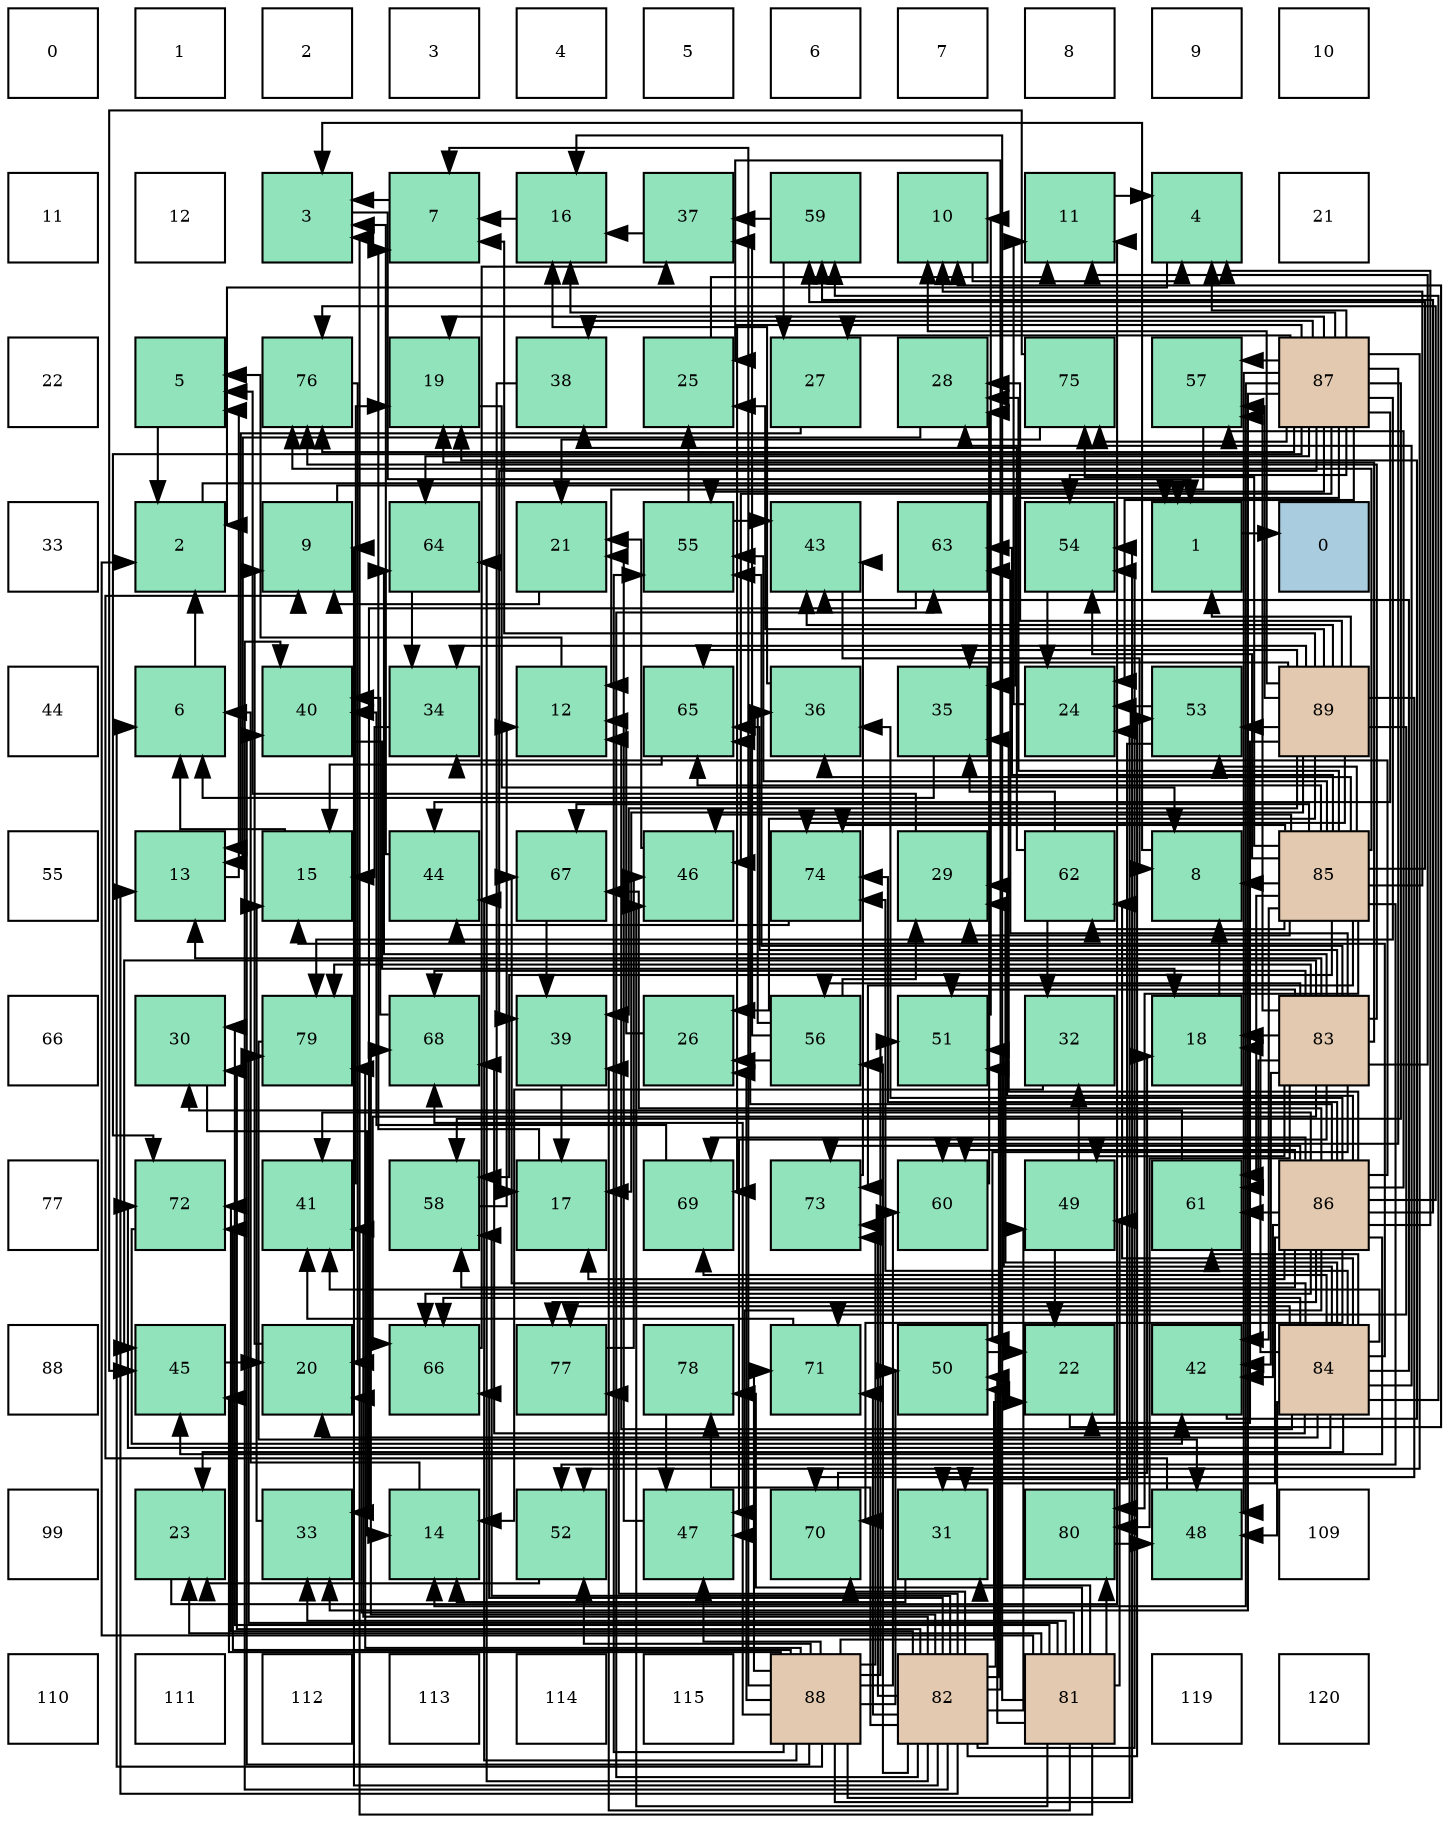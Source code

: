 digraph layout{
 rankdir=TB;
 splines=ortho;
 node [style=filled shape=square fixedsize=true width=0.6];
0[label="0", fontsize=8, fillcolor="#ffffff"];
1[label="1", fontsize=8, fillcolor="#ffffff"];
2[label="2", fontsize=8, fillcolor="#ffffff"];
3[label="3", fontsize=8, fillcolor="#ffffff"];
4[label="4", fontsize=8, fillcolor="#ffffff"];
5[label="5", fontsize=8, fillcolor="#ffffff"];
6[label="6", fontsize=8, fillcolor="#ffffff"];
7[label="7", fontsize=8, fillcolor="#ffffff"];
8[label="8", fontsize=8, fillcolor="#ffffff"];
9[label="9", fontsize=8, fillcolor="#ffffff"];
10[label="10", fontsize=8, fillcolor="#ffffff"];
11[label="11", fontsize=8, fillcolor="#ffffff"];
12[label="12", fontsize=8, fillcolor="#ffffff"];
13[label="3", fontsize=8, fillcolor="#91e3bb"];
14[label="7", fontsize=8, fillcolor="#91e3bb"];
15[label="16", fontsize=8, fillcolor="#91e3bb"];
16[label="37", fontsize=8, fillcolor="#91e3bb"];
17[label="59", fontsize=8, fillcolor="#91e3bb"];
18[label="10", fontsize=8, fillcolor="#91e3bb"];
19[label="11", fontsize=8, fillcolor="#91e3bb"];
20[label="4", fontsize=8, fillcolor="#91e3bb"];
21[label="21", fontsize=8, fillcolor="#ffffff"];
22[label="22", fontsize=8, fillcolor="#ffffff"];
23[label="5", fontsize=8, fillcolor="#91e3bb"];
24[label="76", fontsize=8, fillcolor="#91e3bb"];
25[label="19", fontsize=8, fillcolor="#91e3bb"];
26[label="38", fontsize=8, fillcolor="#91e3bb"];
27[label="25", fontsize=8, fillcolor="#91e3bb"];
28[label="27", fontsize=8, fillcolor="#91e3bb"];
29[label="28", fontsize=8, fillcolor="#91e3bb"];
30[label="75", fontsize=8, fillcolor="#91e3bb"];
31[label="57", fontsize=8, fillcolor="#91e3bb"];
32[label="87", fontsize=8, fillcolor="#e3c9af"];
33[label="33", fontsize=8, fillcolor="#ffffff"];
34[label="2", fontsize=8, fillcolor="#91e3bb"];
35[label="9", fontsize=8, fillcolor="#91e3bb"];
36[label="64", fontsize=8, fillcolor="#91e3bb"];
37[label="21", fontsize=8, fillcolor="#91e3bb"];
38[label="55", fontsize=8, fillcolor="#91e3bb"];
39[label="43", fontsize=8, fillcolor="#91e3bb"];
40[label="63", fontsize=8, fillcolor="#91e3bb"];
41[label="54", fontsize=8, fillcolor="#91e3bb"];
42[label="1", fontsize=8, fillcolor="#91e3bb"];
43[label="0", fontsize=8, fillcolor="#a9ccde"];
44[label="44", fontsize=8, fillcolor="#ffffff"];
45[label="6", fontsize=8, fillcolor="#91e3bb"];
46[label="40", fontsize=8, fillcolor="#91e3bb"];
47[label="34", fontsize=8, fillcolor="#91e3bb"];
48[label="12", fontsize=8, fillcolor="#91e3bb"];
49[label="65", fontsize=8, fillcolor="#91e3bb"];
50[label="36", fontsize=8, fillcolor="#91e3bb"];
51[label="35", fontsize=8, fillcolor="#91e3bb"];
52[label="24", fontsize=8, fillcolor="#91e3bb"];
53[label="53", fontsize=8, fillcolor="#91e3bb"];
54[label="89", fontsize=8, fillcolor="#e3c9af"];
55[label="55", fontsize=8, fillcolor="#ffffff"];
56[label="13", fontsize=8, fillcolor="#91e3bb"];
57[label="15", fontsize=8, fillcolor="#91e3bb"];
58[label="44", fontsize=8, fillcolor="#91e3bb"];
59[label="67", fontsize=8, fillcolor="#91e3bb"];
60[label="46", fontsize=8, fillcolor="#91e3bb"];
61[label="74", fontsize=8, fillcolor="#91e3bb"];
62[label="29", fontsize=8, fillcolor="#91e3bb"];
63[label="62", fontsize=8, fillcolor="#91e3bb"];
64[label="8", fontsize=8, fillcolor="#91e3bb"];
65[label="85", fontsize=8, fillcolor="#e3c9af"];
66[label="66", fontsize=8, fillcolor="#ffffff"];
67[label="30", fontsize=8, fillcolor="#91e3bb"];
68[label="79", fontsize=8, fillcolor="#91e3bb"];
69[label="68", fontsize=8, fillcolor="#91e3bb"];
70[label="39", fontsize=8, fillcolor="#91e3bb"];
71[label="26", fontsize=8, fillcolor="#91e3bb"];
72[label="56", fontsize=8, fillcolor="#91e3bb"];
73[label="51", fontsize=8, fillcolor="#91e3bb"];
74[label="32", fontsize=8, fillcolor="#91e3bb"];
75[label="18", fontsize=8, fillcolor="#91e3bb"];
76[label="83", fontsize=8, fillcolor="#e3c9af"];
77[label="77", fontsize=8, fillcolor="#ffffff"];
78[label="72", fontsize=8, fillcolor="#91e3bb"];
79[label="41", fontsize=8, fillcolor="#91e3bb"];
80[label="58", fontsize=8, fillcolor="#91e3bb"];
81[label="17", fontsize=8, fillcolor="#91e3bb"];
82[label="69", fontsize=8, fillcolor="#91e3bb"];
83[label="73", fontsize=8, fillcolor="#91e3bb"];
84[label="60", fontsize=8, fillcolor="#91e3bb"];
85[label="49", fontsize=8, fillcolor="#91e3bb"];
86[label="61", fontsize=8, fillcolor="#91e3bb"];
87[label="86", fontsize=8, fillcolor="#e3c9af"];
88[label="88", fontsize=8, fillcolor="#ffffff"];
89[label="45", fontsize=8, fillcolor="#91e3bb"];
90[label="20", fontsize=8, fillcolor="#91e3bb"];
91[label="66", fontsize=8, fillcolor="#91e3bb"];
92[label="77", fontsize=8, fillcolor="#91e3bb"];
93[label="78", fontsize=8, fillcolor="#91e3bb"];
94[label="71", fontsize=8, fillcolor="#91e3bb"];
95[label="50", fontsize=8, fillcolor="#91e3bb"];
96[label="22", fontsize=8, fillcolor="#91e3bb"];
97[label="42", fontsize=8, fillcolor="#91e3bb"];
98[label="84", fontsize=8, fillcolor="#e3c9af"];
99[label="99", fontsize=8, fillcolor="#ffffff"];
100[label="23", fontsize=8, fillcolor="#91e3bb"];
101[label="33", fontsize=8, fillcolor="#91e3bb"];
102[label="14", fontsize=8, fillcolor="#91e3bb"];
103[label="52", fontsize=8, fillcolor="#91e3bb"];
104[label="47", fontsize=8, fillcolor="#91e3bb"];
105[label="70", fontsize=8, fillcolor="#91e3bb"];
106[label="31", fontsize=8, fillcolor="#91e3bb"];
107[label="80", fontsize=8, fillcolor="#91e3bb"];
108[label="48", fontsize=8, fillcolor="#91e3bb"];
109[label="109", fontsize=8, fillcolor="#ffffff"];
110[label="110", fontsize=8, fillcolor="#ffffff"];
111[label="111", fontsize=8, fillcolor="#ffffff"];
112[label="112", fontsize=8, fillcolor="#ffffff"];
113[label="113", fontsize=8, fillcolor="#ffffff"];
114[label="114", fontsize=8, fillcolor="#ffffff"];
115[label="115", fontsize=8, fillcolor="#ffffff"];
116[label="88", fontsize=8, fillcolor="#e3c9af"];
117[label="82", fontsize=8, fillcolor="#e3c9af"];
118[label="81", fontsize=8, fillcolor="#e3c9af"];
119[label="119", fontsize=8, fillcolor="#ffffff"];
120[label="120", fontsize=8, fillcolor="#ffffff"];
edge [constraint=false, style=vis];42 -> 43;
34 -> 42;
13 -> 42;
20 -> 34;
23 -> 34;
45 -> 34;
14 -> 13;
64 -> 13;
35 -> 42;
18 -> 20;
19 -> 20;
48 -> 23;
56 -> 23;
102 -> 45;
57 -> 45;
15 -> 14;
81 -> 14;
75 -> 64;
25 -> 64;
90 -> 35;
37 -> 35;
96 -> 18;
100 -> 19;
52 -> 19;
27 -> 19;
71 -> 48;
28 -> 56;
29 -> 56;
62 -> 23;
67 -> 102;
106 -> 102;
74 -> 102;
101 -> 57;
47 -> 57;
51 -> 45;
50 -> 15;
16 -> 15;
26 -> 81;
70 -> 81;
46 -> 75;
79 -> 25;
97 -> 25;
39 -> 64;
58 -> 13;
89 -> 90;
60 -> 37;
104 -> 37;
108 -> 35;
85 -> 96;
85 -> 74;
95 -> 96;
73 -> 18;
103 -> 100;
53 -> 52;
53 -> 106;
41 -> 52;
38 -> 27;
38 -> 39;
72 -> 71;
72 -> 62;
72 -> 50;
72 -> 16;
31 -> 48;
80 -> 48;
17 -> 28;
17 -> 16;
84 -> 29;
86 -> 67;
63 -> 74;
63 -> 51;
63 -> 26;
40 -> 101;
36 -> 47;
49 -> 57;
91 -> 16;
59 -> 70;
69 -> 46;
82 -> 46;
105 -> 75;
94 -> 79;
78 -> 97;
83 -> 39;
61 -> 58;
30 -> 37;
30 -> 89;
24 -> 90;
92 -> 60;
93 -> 104;
68 -> 108;
107 -> 108;
118 -> 34;
118 -> 13;
118 -> 15;
118 -> 90;
118 -> 100;
118 -> 67;
118 -> 106;
118 -> 101;
118 -> 70;
118 -> 60;
118 -> 85;
118 -> 95;
118 -> 93;
118 -> 68;
118 -> 107;
117 -> 35;
117 -> 56;
117 -> 27;
117 -> 67;
117 -> 46;
117 -> 79;
117 -> 85;
117 -> 95;
117 -> 73;
117 -> 53;
117 -> 41;
117 -> 72;
117 -> 80;
117 -> 40;
117 -> 36;
117 -> 91;
117 -> 69;
117 -> 105;
117 -> 94;
117 -> 78;
117 -> 83;
117 -> 92;
117 -> 93;
76 -> 19;
76 -> 56;
76 -> 75;
76 -> 25;
76 -> 97;
76 -> 89;
76 -> 104;
76 -> 85;
76 -> 95;
76 -> 73;
76 -> 38;
76 -> 72;
76 -> 31;
76 -> 86;
76 -> 40;
76 -> 36;
76 -> 49;
76 -> 91;
76 -> 69;
76 -> 24;
76 -> 68;
76 -> 107;
98 -> 48;
98 -> 57;
98 -> 75;
98 -> 90;
98 -> 100;
98 -> 29;
98 -> 62;
98 -> 79;
98 -> 39;
98 -> 108;
98 -> 73;
98 -> 17;
98 -> 86;
98 -> 63;
98 -> 91;
98 -> 59;
98 -> 69;
98 -> 82;
98 -> 78;
98 -> 61;
98 -> 92;
65 -> 64;
65 -> 18;
65 -> 29;
65 -> 62;
65 -> 50;
65 -> 97;
65 -> 60;
65 -> 103;
65 -> 53;
65 -> 41;
65 -> 38;
65 -> 80;
65 -> 17;
65 -> 86;
65 -> 63;
65 -> 40;
65 -> 49;
65 -> 59;
65 -> 83;
65 -> 61;
65 -> 30;
65 -> 24;
65 -> 107;
87 -> 20;
87 -> 81;
87 -> 62;
87 -> 106;
87 -> 47;
87 -> 51;
87 -> 50;
87 -> 79;
87 -> 97;
87 -> 89;
87 -> 104;
87 -> 31;
87 -> 80;
87 -> 17;
87 -> 84;
87 -> 86;
87 -> 49;
87 -> 91;
87 -> 59;
87 -> 82;
87 -> 105;
87 -> 83;
87 -> 61;
87 -> 24;
87 -> 92;
32 -> 20;
32 -> 102;
32 -> 15;
32 -> 25;
32 -> 52;
32 -> 28;
32 -> 101;
32 -> 51;
32 -> 26;
32 -> 70;
32 -> 58;
32 -> 60;
32 -> 108;
32 -> 103;
32 -> 41;
32 -> 38;
32 -> 31;
32 -> 80;
32 -> 84;
32 -> 36;
32 -> 82;
32 -> 78;
32 -> 30;
32 -> 24;
32 -> 68;
116 -> 45;
116 -> 14;
116 -> 96;
116 -> 52;
116 -> 71;
116 -> 46;
116 -> 58;
116 -> 89;
116 -> 104;
116 -> 95;
116 -> 73;
116 -> 103;
116 -> 41;
116 -> 38;
116 -> 84;
116 -> 69;
116 -> 94;
116 -> 78;
116 -> 83;
116 -> 68;
54 -> 42;
54 -> 14;
54 -> 18;
54 -> 81;
54 -> 96;
54 -> 27;
54 -> 71;
54 -> 29;
54 -> 47;
54 -> 51;
54 -> 70;
54 -> 39;
54 -> 53;
54 -> 31;
54 -> 49;
54 -> 105;
54 -> 94;
54 -> 61;
edge [constraint=true, style=invis];
0 -> 11 -> 22 -> 33 -> 44 -> 55 -> 66 -> 77 -> 88 -> 99 -> 110;
1 -> 12 -> 23 -> 34 -> 45 -> 56 -> 67 -> 78 -> 89 -> 100 -> 111;
2 -> 13 -> 24 -> 35 -> 46 -> 57 -> 68 -> 79 -> 90 -> 101 -> 112;
3 -> 14 -> 25 -> 36 -> 47 -> 58 -> 69 -> 80 -> 91 -> 102 -> 113;
4 -> 15 -> 26 -> 37 -> 48 -> 59 -> 70 -> 81 -> 92 -> 103 -> 114;
5 -> 16 -> 27 -> 38 -> 49 -> 60 -> 71 -> 82 -> 93 -> 104 -> 115;
6 -> 17 -> 28 -> 39 -> 50 -> 61 -> 72 -> 83 -> 94 -> 105 -> 116;
7 -> 18 -> 29 -> 40 -> 51 -> 62 -> 73 -> 84 -> 95 -> 106 -> 117;
8 -> 19 -> 30 -> 41 -> 52 -> 63 -> 74 -> 85 -> 96 -> 107 -> 118;
9 -> 20 -> 31 -> 42 -> 53 -> 64 -> 75 -> 86 -> 97 -> 108 -> 119;
10 -> 21 -> 32 -> 43 -> 54 -> 65 -> 76 -> 87 -> 98 -> 109 -> 120;
rank = same {0 -> 1 -> 2 -> 3 -> 4 -> 5 -> 6 -> 7 -> 8 -> 9 -> 10};
rank = same {11 -> 12 -> 13 -> 14 -> 15 -> 16 -> 17 -> 18 -> 19 -> 20 -> 21};
rank = same {22 -> 23 -> 24 -> 25 -> 26 -> 27 -> 28 -> 29 -> 30 -> 31 -> 32};
rank = same {33 -> 34 -> 35 -> 36 -> 37 -> 38 -> 39 -> 40 -> 41 -> 42 -> 43};
rank = same {44 -> 45 -> 46 -> 47 -> 48 -> 49 -> 50 -> 51 -> 52 -> 53 -> 54};
rank = same {55 -> 56 -> 57 -> 58 -> 59 -> 60 -> 61 -> 62 -> 63 -> 64 -> 65};
rank = same {66 -> 67 -> 68 -> 69 -> 70 -> 71 -> 72 -> 73 -> 74 -> 75 -> 76};
rank = same {77 -> 78 -> 79 -> 80 -> 81 -> 82 -> 83 -> 84 -> 85 -> 86 -> 87};
rank = same {88 -> 89 -> 90 -> 91 -> 92 -> 93 -> 94 -> 95 -> 96 -> 97 -> 98};
rank = same {99 -> 100 -> 101 -> 102 -> 103 -> 104 -> 105 -> 106 -> 107 -> 108 -> 109};
rank = same {110 -> 111 -> 112 -> 113 -> 114 -> 115 -> 116 -> 117 -> 118 -> 119 -> 120};
}